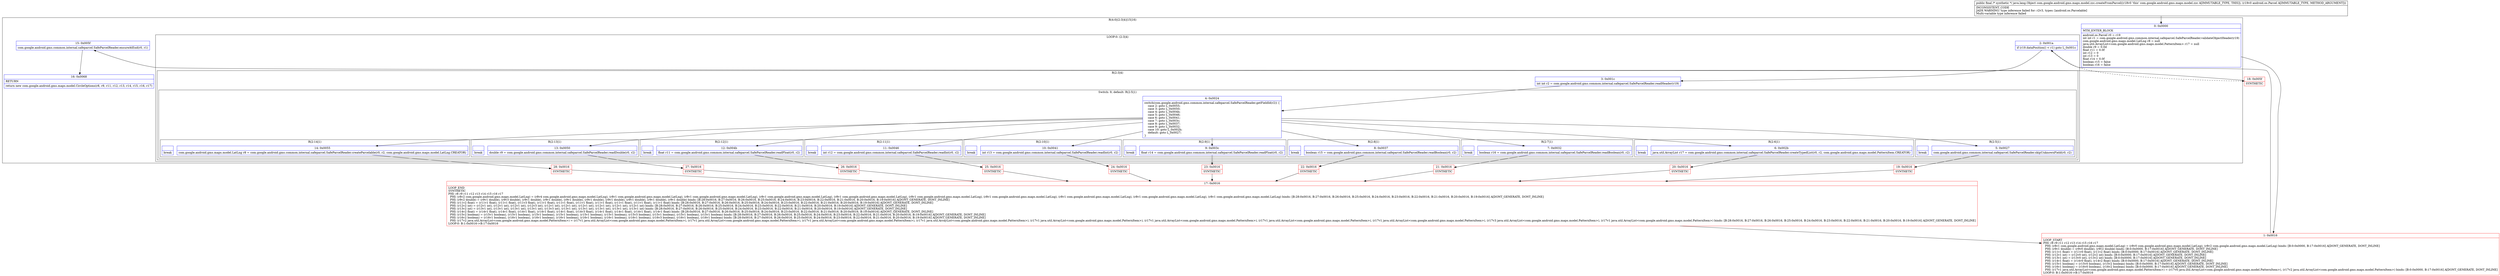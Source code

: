 digraph "CFG forcom.google.android.gms.maps.model.zzc.createFromParcel(Landroid\/os\/Parcel;)Ljava\/lang\/Object;" {
subgraph cluster_Region_467177256 {
label = "R(4:0|(2:3|4)|15|16)";
node [shape=record,color=blue];
Node_0 [shape=record,label="{0\:\ 0x0000|MTH_ENTER_BLOCK\l|android.os.Parcel r0 = r19\lint int r1 = com.google.android.gms.common.internal.safeparcel.SafeParcelReader.validateObjectHeader(r19)\lcom.google.android.gms.maps.model.LatLng r8 = null\ljava.util.ArrayList\<com.google.android.gms.maps.model.PatternItem\> r17 = null\ldouble r9 = 0.0d\lfloat r11 = 0.0f\lint r12 = 0\lint r13 = 0\lfloat r14 = 0.0f\lboolean r15 = false\lboolean r16 = false\l}"];
subgraph cluster_LoopRegion_1536130259 {
label = "LOOP:0: (2:3|4)";
node [shape=record,color=blue];
Node_2 [shape=record,label="{2\:\ 0x001a|if (r19.dataPosition() \< r1) goto L_0x001c\l}"];
subgraph cluster_Region_2123880771 {
label = "R(2:3|4)";
node [shape=record,color=blue];
Node_3 [shape=record,label="{3\:\ 0x001c|int int r2 = com.google.android.gms.common.internal.safeparcel.SafeParcelReader.readHeader(r19)\l}"];
subgraph cluster_SwitchRegion_2012862151 {
label = "Switch: 9, default: R(2:5|1)";
node [shape=record,color=blue];
Node_4 [shape=record,label="{4\:\ 0x0024|switch(com.google.android.gms.common.internal.safeparcel.SafeParcelReader.getFieldId(r2)) \{\l    case 2: goto L_0x0055;\l    case 3: goto L_0x0050;\l    case 4: goto L_0x004b;\l    case 5: goto L_0x0046;\l    case 6: goto L_0x0041;\l    case 7: goto L_0x003c;\l    case 8: goto L_0x0037;\l    case 9: goto L_0x0032;\l    case 10: goto L_0x002b;\l    default: goto L_0x0027;\l\}\l}"];
subgraph cluster_Region_1973135423 {
label = "R(2:14|1)";
node [shape=record,color=blue];
Node_14 [shape=record,label="{14\:\ 0x0055|com.google.android.gms.maps.model.LatLng r8 = com.google.android.gms.common.internal.safeparcel.SafeParcelReader.createParcelable(r0, r2, com.google.android.gms.maps.model.LatLng.CREATOR)\l}"];
Node_InsnContainer_411473393 [shape=record,label="{|break\l}"];
}
subgraph cluster_Region_2026472215 {
label = "R(2:13|1)";
node [shape=record,color=blue];
Node_13 [shape=record,label="{13\:\ 0x0050|double r9 = com.google.android.gms.common.internal.safeparcel.SafeParcelReader.readDouble(r0, r2)\l}"];
Node_InsnContainer_560998344 [shape=record,label="{|break\l}"];
}
subgraph cluster_Region_2123637277 {
label = "R(2:12|1)";
node [shape=record,color=blue];
Node_12 [shape=record,label="{12\:\ 0x004b|float r11 = com.google.android.gms.common.internal.safeparcel.SafeParcelReader.readFloat(r0, r2)\l}"];
Node_InsnContainer_1296862147 [shape=record,label="{|break\l}"];
}
subgraph cluster_Region_560616232 {
label = "R(2:11|1)";
node [shape=record,color=blue];
Node_11 [shape=record,label="{11\:\ 0x0046|int r12 = com.google.android.gms.common.internal.safeparcel.SafeParcelReader.readInt(r0, r2)\l}"];
Node_InsnContainer_1296336920 [shape=record,label="{|break\l}"];
}
subgraph cluster_Region_161009002 {
label = "R(2:10|1)";
node [shape=record,color=blue];
Node_10 [shape=record,label="{10\:\ 0x0041|int r13 = com.google.android.gms.common.internal.safeparcel.SafeParcelReader.readInt(r0, r2)\l}"];
Node_InsnContainer_1640080732 [shape=record,label="{|break\l}"];
}
subgraph cluster_Region_1031616117 {
label = "R(2:9|1)";
node [shape=record,color=blue];
Node_9 [shape=record,label="{9\:\ 0x003c|float r14 = com.google.android.gms.common.internal.safeparcel.SafeParcelReader.readFloat(r0, r2)\l}"];
Node_InsnContainer_1093632203 [shape=record,label="{|break\l}"];
}
subgraph cluster_Region_1655074573 {
label = "R(2:8|1)";
node [shape=record,color=blue];
Node_8 [shape=record,label="{8\:\ 0x0037|boolean r15 = com.google.android.gms.common.internal.safeparcel.SafeParcelReader.readBoolean(r0, r2)\l}"];
Node_InsnContainer_1754536382 [shape=record,label="{|break\l}"];
}
subgraph cluster_Region_296129378 {
label = "R(2:7|1)";
node [shape=record,color=blue];
Node_7 [shape=record,label="{7\:\ 0x0032|boolean r16 = com.google.android.gms.common.internal.safeparcel.SafeParcelReader.readBoolean(r0, r2)\l}"];
Node_InsnContainer_24729852 [shape=record,label="{|break\l}"];
}
subgraph cluster_Region_1578827681 {
label = "R(2:6|1)";
node [shape=record,color=blue];
Node_6 [shape=record,label="{6\:\ 0x002b|java.util.ArrayList r17 = com.google.android.gms.common.internal.safeparcel.SafeParcelReader.createTypedList(r0, r2, com.google.android.gms.maps.model.PatternItem.CREATOR)\l}"];
Node_InsnContainer_1845421770 [shape=record,label="{|break\l}"];
}
subgraph cluster_Region_176202889 {
label = "R(2:5|1)";
node [shape=record,color=blue];
Node_5 [shape=record,label="{5\:\ 0x0027|com.google.android.gms.common.internal.safeparcel.SafeParcelReader.skipUnknownField(r0, r2)\l}"];
Node_InsnContainer_1349126758 [shape=record,label="{|break\l}"];
}
}
}
}
Node_15 [shape=record,label="{15\:\ 0x005f|com.google.android.gms.common.internal.safeparcel.SafeParcelReader.ensureAtEnd(r0, r1)\l}"];
Node_16 [shape=record,label="{16\:\ 0x0068|RETURN\l|return new com.google.android.gms.maps.model.CircleOptions(r8, r9, r11, r12, r13, r14, r15, r16, r17)\l}"];
}
Node_1 [shape=record,color=red,label="{1\:\ 0x0016|LOOP_START\lPHI: r8 r9 r11 r12 r13 r14 r15 r16 r17 \l  PHI: (r8v1 com.google.android.gms.maps.model.LatLng) = (r8v0 com.google.android.gms.maps.model.LatLng), (r8v2 com.google.android.gms.maps.model.LatLng) binds: [B:0:0x0000, B:17:0x0016] A[DONT_GENERATE, DONT_INLINE]\l  PHI: (r9v1 double) = (r9v0 double), (r9v2 double) binds: [B:0:0x0000, B:17:0x0016] A[DONT_GENERATE, DONT_INLINE]\l  PHI: (r11v1 float) = (r11v0 float), (r11v2 float) binds: [B:0:0x0000, B:17:0x0016] A[DONT_GENERATE, DONT_INLINE]\l  PHI: (r12v1 int) = (r12v0 int), (r12v2 int) binds: [B:0:0x0000, B:17:0x0016] A[DONT_GENERATE, DONT_INLINE]\l  PHI: (r13v1 int) = (r13v0 int), (r13v2 int) binds: [B:0:0x0000, B:17:0x0016] A[DONT_GENERATE, DONT_INLINE]\l  PHI: (r14v1 float) = (r14v0 float), (r14v2 float) binds: [B:0:0x0000, B:17:0x0016] A[DONT_GENERATE, DONT_INLINE]\l  PHI: (r15v1 boolean) = (r15v0 boolean), (r15v2 boolean) binds: [B:0:0x0000, B:17:0x0016] A[DONT_GENERATE, DONT_INLINE]\l  PHI: (r16v1 boolean) = (r16v0 boolean), (r16v2 boolean) binds: [B:0:0x0000, B:17:0x0016] A[DONT_GENERATE, DONT_INLINE]\l  PHI: (r17v1 java.util.ArrayList\<com.google.android.gms.maps.model.PatternItem\>) = (r17v0 java.util.ArrayList\<com.google.android.gms.maps.model.PatternItem\>), (r17v2 java.util.ArrayList\<com.google.android.gms.maps.model.PatternItem\>) binds: [B:0:0x0000, B:17:0x0016] A[DONT_GENERATE, DONT_INLINE]\lLOOP:0: B:1:0x0016\-\>B:17:0x0016\l}"];
Node_17 [shape=record,color=red,label="{17\:\ 0x0016|LOOP_END\lSYNTHETIC\lPHI: r8 r9 r11 r12 r13 r14 r15 r16 r17 \l  PHI: (r8v2 com.google.android.gms.maps.model.LatLng) = (r8v4 com.google.android.gms.maps.model.LatLng), (r8v1 com.google.android.gms.maps.model.LatLng), (r8v1 com.google.android.gms.maps.model.LatLng), (r8v1 com.google.android.gms.maps.model.LatLng), (r8v1 com.google.android.gms.maps.model.LatLng), (r8v1 com.google.android.gms.maps.model.LatLng), (r8v1 com.google.android.gms.maps.model.LatLng), (r8v1 com.google.android.gms.maps.model.LatLng), (r8v1 com.google.android.gms.maps.model.LatLng), (r8v1 com.google.android.gms.maps.model.LatLng) binds: [B:28:0x0016, B:27:0x0016, B:26:0x0016, B:25:0x0016, B:24:0x0016, B:23:0x0016, B:22:0x0016, B:21:0x0016, B:20:0x0016, B:19:0x0016] A[DONT_GENERATE, DONT_INLINE]\l  PHI: (r9v2 double) = (r9v1 double), (r9v3 double), (r9v1 double), (r9v1 double), (r9v1 double), (r9v1 double), (r9v1 double), (r9v1 double), (r9v1 double), (r9v1 double) binds: [B:28:0x0016, B:27:0x0016, B:26:0x0016, B:25:0x0016, B:24:0x0016, B:23:0x0016, B:22:0x0016, B:21:0x0016, B:20:0x0016, B:19:0x0016] A[DONT_GENERATE, DONT_INLINE]\l  PHI: (r11v2 float) = (r11v1 float), (r11v1 float), (r11v3 float), (r11v1 float), (r11v1 float), (r11v1 float), (r11v1 float), (r11v1 float), (r11v1 float), (r11v1 float) binds: [B:28:0x0016, B:27:0x0016, B:26:0x0016, B:25:0x0016, B:24:0x0016, B:23:0x0016, B:22:0x0016, B:21:0x0016, B:20:0x0016, B:19:0x0016] A[DONT_GENERATE, DONT_INLINE]\l  PHI: (r12v2 int) = (r12v1 int), (r12v1 int), (r12v1 int), (r12v3 int), (r12v1 int), (r12v1 int), (r12v1 int), (r12v1 int), (r12v1 int), (r12v1 int) binds: [B:28:0x0016, B:27:0x0016, B:26:0x0016, B:25:0x0016, B:24:0x0016, B:23:0x0016, B:22:0x0016, B:21:0x0016, B:20:0x0016, B:19:0x0016] A[DONT_GENERATE, DONT_INLINE]\l  PHI: (r13v2 int) = (r13v1 int), (r13v1 int), (r13v1 int), (r13v1 int), (r13v3 int), (r13v1 int), (r13v1 int), (r13v1 int), (r13v1 int), (r13v1 int) binds: [B:28:0x0016, B:27:0x0016, B:26:0x0016, B:25:0x0016, B:24:0x0016, B:23:0x0016, B:22:0x0016, B:21:0x0016, B:20:0x0016, B:19:0x0016] A[DONT_GENERATE, DONT_INLINE]\l  PHI: (r14v2 float) = (r14v1 float), (r14v1 float), (r14v1 float), (r14v1 float), (r14v1 float), (r14v3 float), (r14v1 float), (r14v1 float), (r14v1 float), (r14v1 float) binds: [B:28:0x0016, B:27:0x0016, B:26:0x0016, B:25:0x0016, B:24:0x0016, B:23:0x0016, B:22:0x0016, B:21:0x0016, B:20:0x0016, B:19:0x0016] A[DONT_GENERATE, DONT_INLINE]\l  PHI: (r15v2 boolean) = (r15v1 boolean), (r15v1 boolean), (r15v1 boolean), (r15v1 boolean), (r15v1 boolean), (r15v1 boolean), (r15v3 boolean), (r15v1 boolean), (r15v1 boolean), (r15v1 boolean) binds: [B:28:0x0016, B:27:0x0016, B:26:0x0016, B:25:0x0016, B:24:0x0016, B:23:0x0016, B:22:0x0016, B:21:0x0016, B:20:0x0016, B:19:0x0016] A[DONT_GENERATE, DONT_INLINE]\l  PHI: (r16v2 boolean) = (r16v1 boolean), (r16v1 boolean), (r16v1 boolean), (r16v1 boolean), (r16v1 boolean), (r16v1 boolean), (r16v1 boolean), (r16v3 boolean), (r16v1 boolean), (r16v1 boolean) binds: [B:28:0x0016, B:27:0x0016, B:26:0x0016, B:25:0x0016, B:24:0x0016, B:23:0x0016, B:22:0x0016, B:21:0x0016, B:20:0x0016, B:19:0x0016] A[DONT_GENERATE, DONT_INLINE]\l  PHI: (r17v2 java.util.ArrayList\<com.google.android.gms.maps.model.PatternItem\>) = (r17v1 java.util.ArrayList\<com.google.android.gms.maps.model.PatternItem\>), (r17v1 java.util.ArrayList\<com.google.android.gms.maps.model.PatternItem\>), (r17v1 java.util.ArrayList\<com.google.android.gms.maps.model.PatternItem\>), (r17v1 java.util.ArrayList\<com.google.android.gms.maps.model.PatternItem\>), (r17v1 java.util.ArrayList\<com.google.android.gms.maps.model.PatternItem\>), (r17v1 java.util.ArrayList\<com.google.android.gms.maps.model.PatternItem\>), (r17v1 java.util.ArrayList\<com.google.android.gms.maps.model.PatternItem\>), (r17v1 java.util.ArrayList\<com.google.android.gms.maps.model.PatternItem\>), (r17v3 java.util.ArrayList\<com.google.android.gms.maps.model.PatternItem\>), (r17v1 java.util.ArrayList\<com.google.android.gms.maps.model.PatternItem\>) binds: [B:28:0x0016, B:27:0x0016, B:26:0x0016, B:25:0x0016, B:24:0x0016, B:23:0x0016, B:22:0x0016, B:21:0x0016, B:20:0x0016, B:19:0x0016] A[DONT_GENERATE, DONT_INLINE]\lLOOP:0: B:1:0x0016\-\>B:17:0x0016\l}"];
Node_18 [shape=record,color=red,label="{18\:\ 0x005f|SYNTHETIC\l}"];
Node_19 [shape=record,color=red,label="{19\:\ 0x0016|SYNTHETIC\l}"];
Node_20 [shape=record,color=red,label="{20\:\ 0x0016|SYNTHETIC\l}"];
Node_21 [shape=record,color=red,label="{21\:\ 0x0016|SYNTHETIC\l}"];
Node_22 [shape=record,color=red,label="{22\:\ 0x0016|SYNTHETIC\l}"];
Node_23 [shape=record,color=red,label="{23\:\ 0x0016|SYNTHETIC\l}"];
Node_24 [shape=record,color=red,label="{24\:\ 0x0016|SYNTHETIC\l}"];
Node_25 [shape=record,color=red,label="{25\:\ 0x0016|SYNTHETIC\l}"];
Node_26 [shape=record,color=red,label="{26\:\ 0x0016|SYNTHETIC\l}"];
Node_27 [shape=record,color=red,label="{27\:\ 0x0016|SYNTHETIC\l}"];
Node_28 [shape=record,color=red,label="{28\:\ 0x0016|SYNTHETIC\l}"];
MethodNode[shape=record,label="{public final \/* synthetic *\/ java.lang.Object com.google.android.gms.maps.model.zzc.createFromParcel((r18v0 'this' com.google.android.gms.maps.model.zzc A[IMMUTABLE_TYPE, THIS]), (r19v0 android.os.Parcel A[IMMUTABLE_TYPE, METHOD_ARGUMENT]))  | INCONSISTENT_CODE\lJADX WARNING: type inference failed for: r2v3, types: [android.os.Parcelable]\lMulti\-variable type inference failed\l}"];
MethodNode -> Node_0;
Node_0 -> Node_1;
Node_2 -> Node_3;
Node_2 -> Node_18[style=dashed];
Node_3 -> Node_4;
Node_4 -> Node_5;
Node_4 -> Node_6;
Node_4 -> Node_7;
Node_4 -> Node_8;
Node_4 -> Node_9;
Node_4 -> Node_10;
Node_4 -> Node_11;
Node_4 -> Node_12;
Node_4 -> Node_13;
Node_4 -> Node_14;
Node_14 -> Node_28;
Node_13 -> Node_27;
Node_12 -> Node_26;
Node_11 -> Node_25;
Node_10 -> Node_24;
Node_9 -> Node_23;
Node_8 -> Node_22;
Node_7 -> Node_21;
Node_6 -> Node_20;
Node_5 -> Node_19;
Node_15 -> Node_16;
Node_1 -> Node_2;
Node_17 -> Node_1;
Node_18 -> Node_15;
Node_19 -> Node_17;
Node_20 -> Node_17;
Node_21 -> Node_17;
Node_22 -> Node_17;
Node_23 -> Node_17;
Node_24 -> Node_17;
Node_25 -> Node_17;
Node_26 -> Node_17;
Node_27 -> Node_17;
Node_28 -> Node_17;
}

